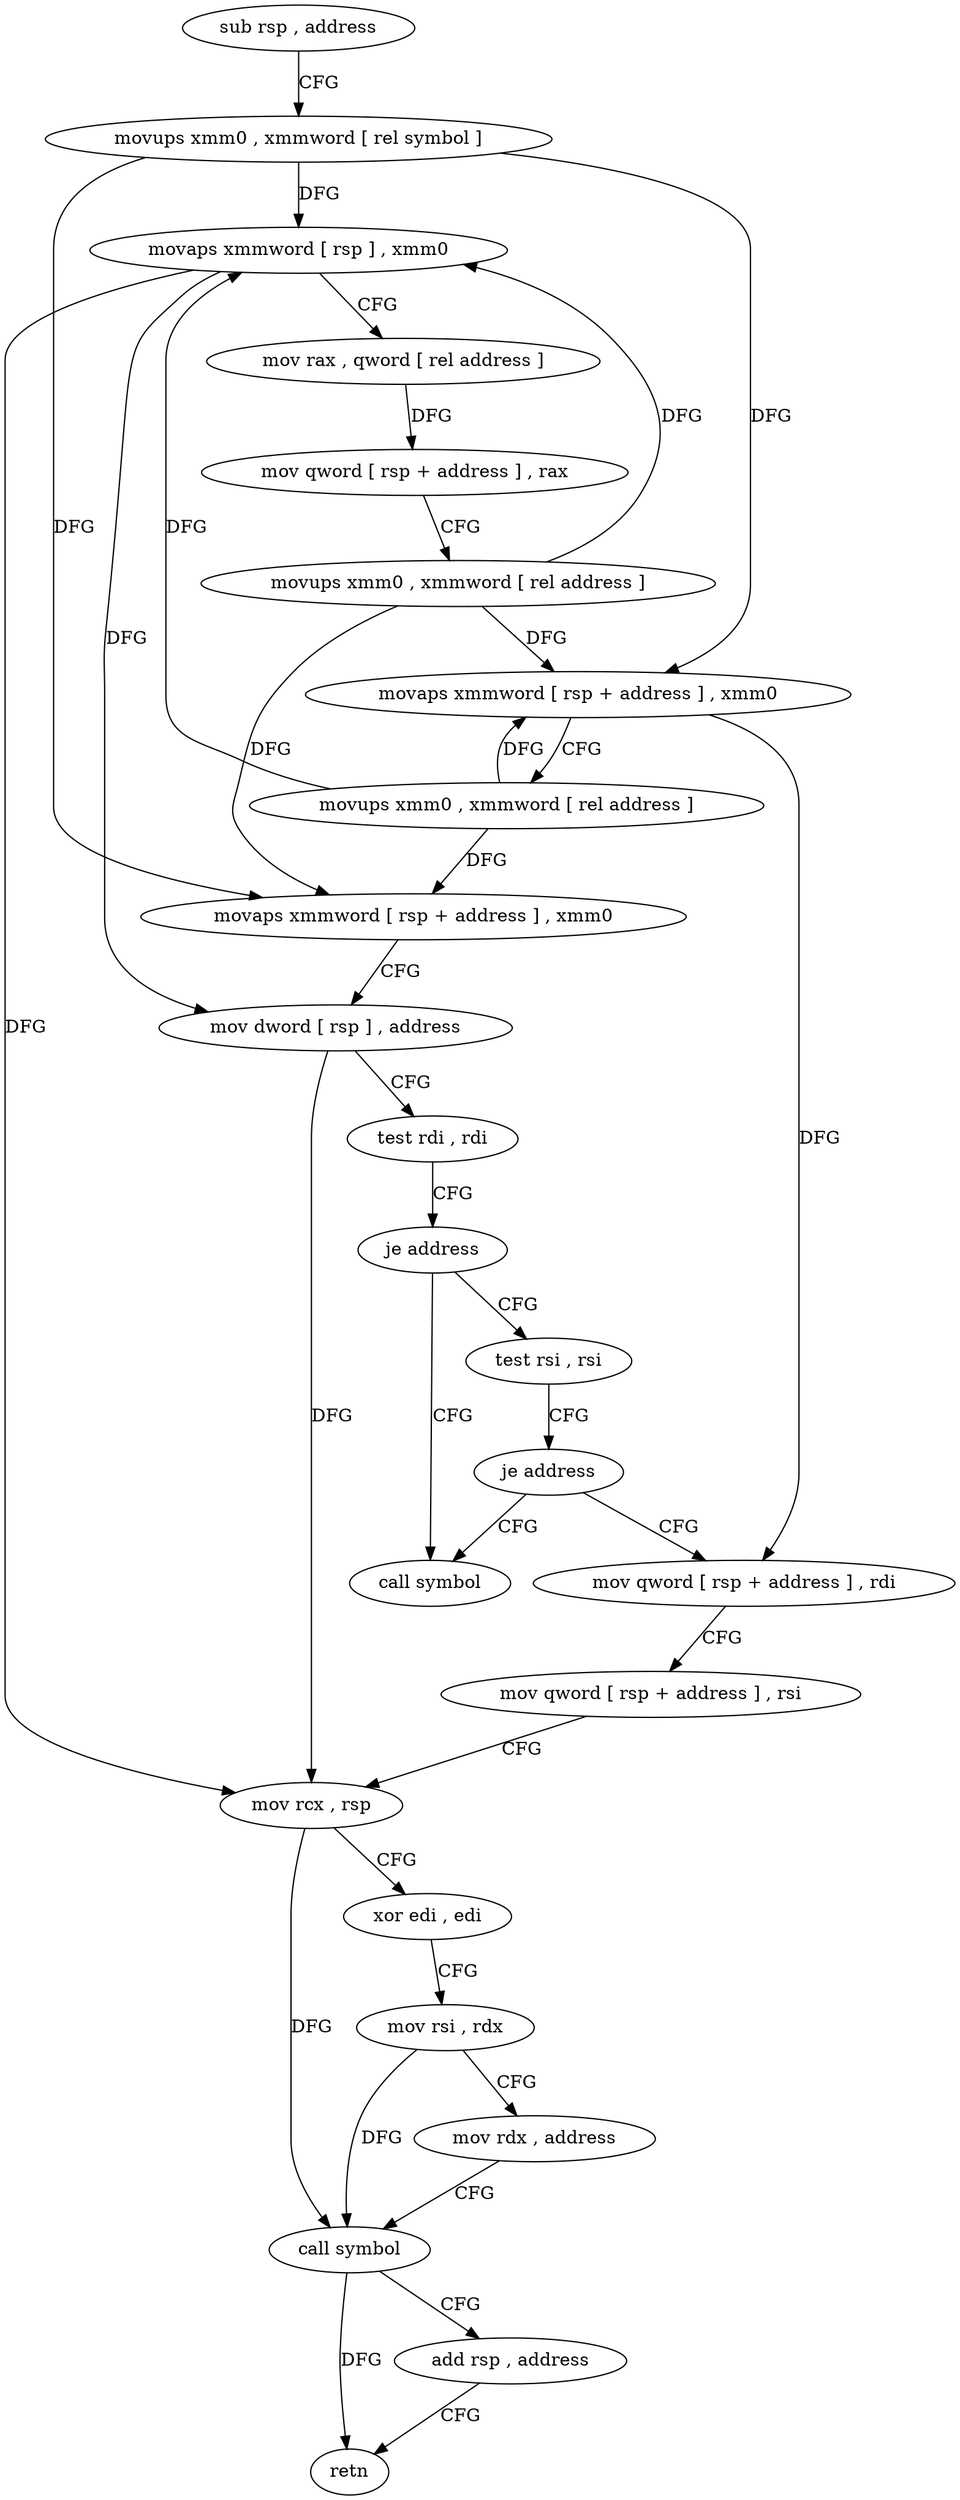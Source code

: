 digraph "func" {
"4310832" [label = "sub rsp , address" ]
"4310836" [label = "movups xmm0 , xmmword [ rel symbol ]" ]
"4310843" [label = "movaps xmmword [ rsp ] , xmm0" ]
"4310847" [label = "mov rax , qword [ rel address ]" ]
"4310854" [label = "mov qword [ rsp + address ] , rax" ]
"4310859" [label = "movups xmm0 , xmmword [ rel address ]" ]
"4310866" [label = "movaps xmmword [ rsp + address ] , xmm0" ]
"4310871" [label = "movups xmm0 , xmmword [ rel address ]" ]
"4310878" [label = "movaps xmmword [ rsp + address ] , xmm0" ]
"4310883" [label = "mov dword [ rsp ] , address" ]
"4310890" [label = "test rdi , rdi" ]
"4310893" [label = "je address" ]
"4310935" [label = "call symbol" ]
"4310895" [label = "test rsi , rsi" ]
"4310898" [label = "je address" ]
"4310900" [label = "mov qword [ rsp + address ] , rdi" ]
"4310905" [label = "mov qword [ rsp + address ] , rsi" ]
"4310910" [label = "mov rcx , rsp" ]
"4310913" [label = "xor edi , edi" ]
"4310915" [label = "mov rsi , rdx" ]
"4310918" [label = "mov rdx , address" ]
"4310925" [label = "call symbol" ]
"4310930" [label = "add rsp , address" ]
"4310934" [label = "retn" ]
"4310832" -> "4310836" [ label = "CFG" ]
"4310836" -> "4310843" [ label = "DFG" ]
"4310836" -> "4310866" [ label = "DFG" ]
"4310836" -> "4310878" [ label = "DFG" ]
"4310843" -> "4310847" [ label = "CFG" ]
"4310843" -> "4310883" [ label = "DFG" ]
"4310843" -> "4310910" [ label = "DFG" ]
"4310847" -> "4310854" [ label = "DFG" ]
"4310854" -> "4310859" [ label = "CFG" ]
"4310859" -> "4310866" [ label = "DFG" ]
"4310859" -> "4310843" [ label = "DFG" ]
"4310859" -> "4310878" [ label = "DFG" ]
"4310866" -> "4310871" [ label = "CFG" ]
"4310866" -> "4310900" [ label = "DFG" ]
"4310871" -> "4310878" [ label = "DFG" ]
"4310871" -> "4310843" [ label = "DFG" ]
"4310871" -> "4310866" [ label = "DFG" ]
"4310878" -> "4310883" [ label = "CFG" ]
"4310883" -> "4310890" [ label = "CFG" ]
"4310883" -> "4310910" [ label = "DFG" ]
"4310890" -> "4310893" [ label = "CFG" ]
"4310893" -> "4310935" [ label = "CFG" ]
"4310893" -> "4310895" [ label = "CFG" ]
"4310895" -> "4310898" [ label = "CFG" ]
"4310898" -> "4310935" [ label = "CFG" ]
"4310898" -> "4310900" [ label = "CFG" ]
"4310900" -> "4310905" [ label = "CFG" ]
"4310905" -> "4310910" [ label = "CFG" ]
"4310910" -> "4310913" [ label = "CFG" ]
"4310910" -> "4310925" [ label = "DFG" ]
"4310913" -> "4310915" [ label = "CFG" ]
"4310915" -> "4310918" [ label = "CFG" ]
"4310915" -> "4310925" [ label = "DFG" ]
"4310918" -> "4310925" [ label = "CFG" ]
"4310925" -> "4310930" [ label = "CFG" ]
"4310925" -> "4310934" [ label = "DFG" ]
"4310930" -> "4310934" [ label = "CFG" ]
}
